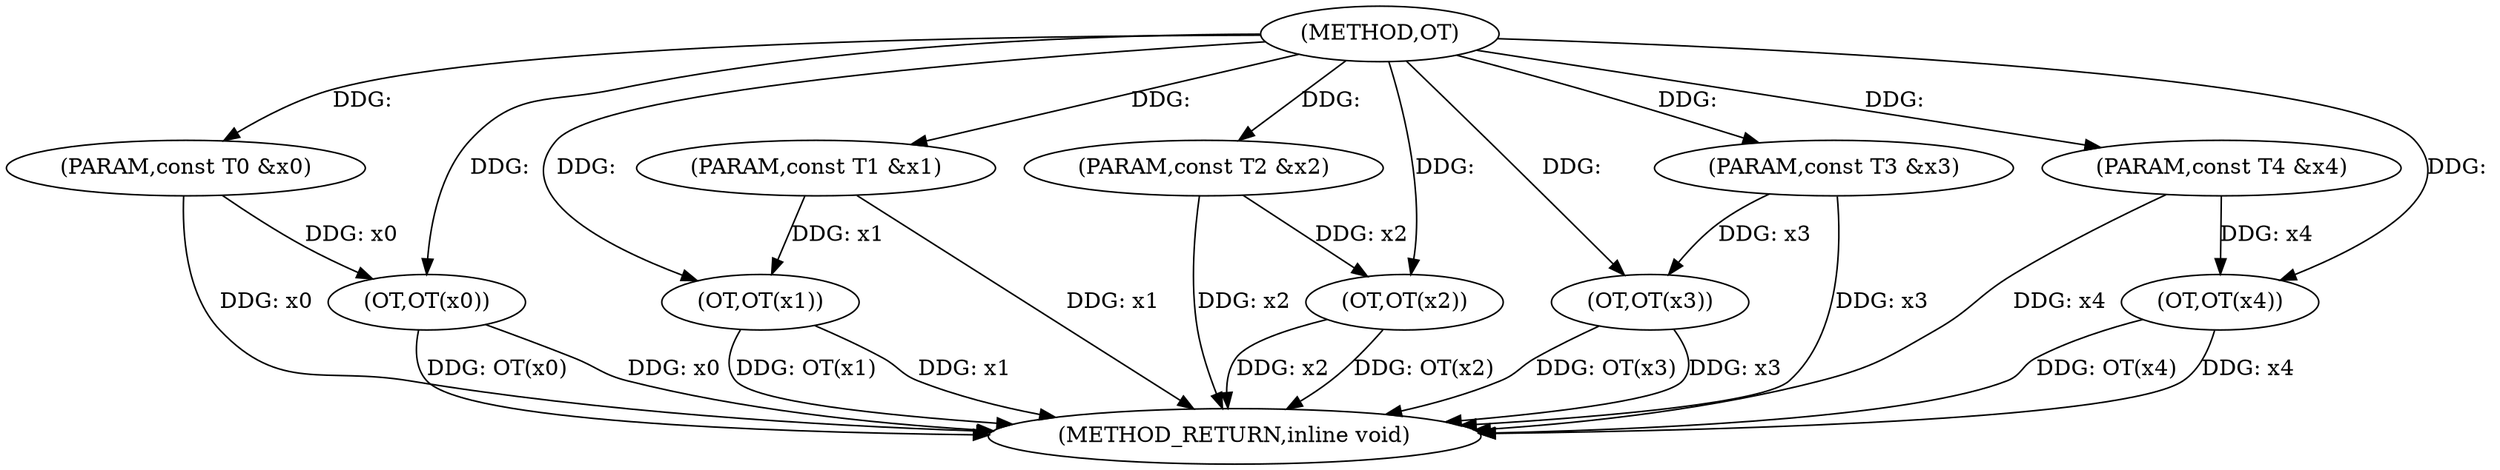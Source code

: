 digraph "OT" {  
"1000445" [label = "(METHOD,OT)" ]
"1000466" [label = "(METHOD_RETURN,inline void)" ]
"1000446" [label = "(PARAM,const T0 &x0)" ]
"1000447" [label = "(PARAM,const T1 &x1)" ]
"1000448" [label = "(PARAM,const T2 &x2)" ]
"1000449" [label = "(PARAM,const T3 &x3)" ]
"1000450" [label = "(PARAM,const T4 &x4)" ]
"1000453" [label = "(OT,OT(x0))" ]
"1000456" [label = "(OT,OT(x1))" ]
"1000459" [label = "(OT,OT(x2))" ]
"1000462" [label = "(OT,OT(x3))" ]
"1000464" [label = "(OT,OT(x4))" ]
  "1000446" -> "1000466"  [ label = "DDG: x0"] 
  "1000447" -> "1000466"  [ label = "DDG: x1"] 
  "1000448" -> "1000466"  [ label = "DDG: x2"] 
  "1000449" -> "1000466"  [ label = "DDG: x3"] 
  "1000450" -> "1000466"  [ label = "DDG: x4"] 
  "1000453" -> "1000466"  [ label = "DDG: x0"] 
  "1000453" -> "1000466"  [ label = "DDG: OT(x0)"] 
  "1000456" -> "1000466"  [ label = "DDG: x1"] 
  "1000456" -> "1000466"  [ label = "DDG: OT(x1)"] 
  "1000459" -> "1000466"  [ label = "DDG: x2"] 
  "1000459" -> "1000466"  [ label = "DDG: OT(x2)"] 
  "1000462" -> "1000466"  [ label = "DDG: x3"] 
  "1000462" -> "1000466"  [ label = "DDG: OT(x3)"] 
  "1000464" -> "1000466"  [ label = "DDG: x4"] 
  "1000464" -> "1000466"  [ label = "DDG: OT(x4)"] 
  "1000445" -> "1000446"  [ label = "DDG: "] 
  "1000445" -> "1000447"  [ label = "DDG: "] 
  "1000445" -> "1000448"  [ label = "DDG: "] 
  "1000445" -> "1000449"  [ label = "DDG: "] 
  "1000445" -> "1000450"  [ label = "DDG: "] 
  "1000446" -> "1000453"  [ label = "DDG: x0"] 
  "1000445" -> "1000453"  [ label = "DDG: "] 
  "1000447" -> "1000456"  [ label = "DDG: x1"] 
  "1000445" -> "1000456"  [ label = "DDG: "] 
  "1000448" -> "1000459"  [ label = "DDG: x2"] 
  "1000445" -> "1000459"  [ label = "DDG: "] 
  "1000449" -> "1000462"  [ label = "DDG: x3"] 
  "1000445" -> "1000462"  [ label = "DDG: "] 
  "1000450" -> "1000464"  [ label = "DDG: x4"] 
  "1000445" -> "1000464"  [ label = "DDG: "] 
}
